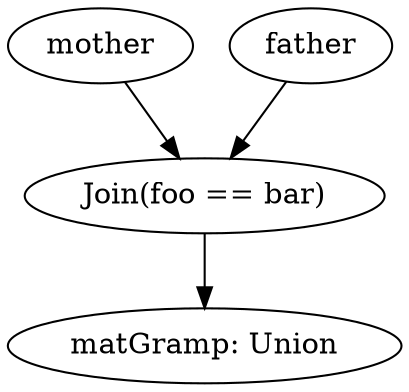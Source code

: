 digraph G {
  "0" [label="mother"];
  "1" [label="father"];
  "2" [label="matGramp: Union"];
  "3" [label="Join(foo == bar)"];
  "0" -> "3" [];
  "1" -> "3" [];
  "3" -> "2" []
}

